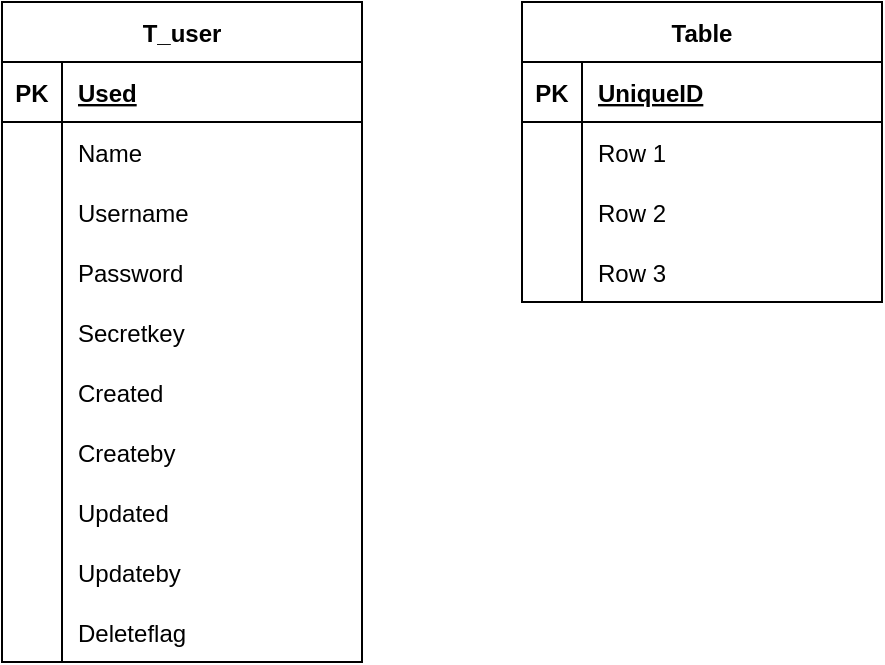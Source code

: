 <mxfile version="20.8.23" type="github">
  <diagram name="Page-1" id="MZh4p-Z-4yM5l80RP0sO">
    <mxGraphModel dx="1505" dy="1150" grid="1" gridSize="10" guides="1" tooltips="1" connect="1" arrows="1" fold="1" page="1" pageScale="1" pageWidth="827" pageHeight="1169" math="0" shadow="0">
      <root>
        <mxCell id="0" />
        <mxCell id="1" parent="0" />
        <mxCell id="DbHxo4Zw4LfSxY6kHCiZ-71" value="Table" style="shape=table;startSize=30;container=1;collapsible=1;childLayout=tableLayout;fixedRows=1;rowLines=0;fontStyle=1;align=center;resizeLast=1;" vertex="1" parent="1">
          <mxGeometry x="370" y="90" width="180" height="150" as="geometry">
            <mxRectangle x="740" y="290" width="70" height="30" as="alternateBounds" />
          </mxGeometry>
        </mxCell>
        <mxCell id="DbHxo4Zw4LfSxY6kHCiZ-72" value="" style="shape=tableRow;horizontal=0;startSize=0;swimlaneHead=0;swimlaneBody=0;fillColor=none;collapsible=0;dropTarget=0;points=[[0,0.5],[1,0.5]];portConstraint=eastwest;top=0;left=0;right=0;bottom=1;" vertex="1" parent="DbHxo4Zw4LfSxY6kHCiZ-71">
          <mxGeometry y="30" width="180" height="30" as="geometry" />
        </mxCell>
        <mxCell id="DbHxo4Zw4LfSxY6kHCiZ-73" value="PK" style="shape=partialRectangle;connectable=0;fillColor=none;top=0;left=0;bottom=0;right=0;fontStyle=1;overflow=hidden;" vertex="1" parent="DbHxo4Zw4LfSxY6kHCiZ-72">
          <mxGeometry width="30" height="30" as="geometry">
            <mxRectangle width="30" height="30" as="alternateBounds" />
          </mxGeometry>
        </mxCell>
        <mxCell id="DbHxo4Zw4LfSxY6kHCiZ-74" value="UniqueID" style="shape=partialRectangle;connectable=0;fillColor=none;top=0;left=0;bottom=0;right=0;align=left;spacingLeft=6;fontStyle=5;overflow=hidden;" vertex="1" parent="DbHxo4Zw4LfSxY6kHCiZ-72">
          <mxGeometry x="30" width="150" height="30" as="geometry">
            <mxRectangle width="150" height="30" as="alternateBounds" />
          </mxGeometry>
        </mxCell>
        <mxCell id="DbHxo4Zw4LfSxY6kHCiZ-75" value="" style="shape=tableRow;horizontal=0;startSize=0;swimlaneHead=0;swimlaneBody=0;fillColor=none;collapsible=0;dropTarget=0;points=[[0,0.5],[1,0.5]];portConstraint=eastwest;top=0;left=0;right=0;bottom=0;" vertex="1" parent="DbHxo4Zw4LfSxY6kHCiZ-71">
          <mxGeometry y="60" width="180" height="30" as="geometry" />
        </mxCell>
        <mxCell id="DbHxo4Zw4LfSxY6kHCiZ-76" value="" style="shape=partialRectangle;connectable=0;fillColor=none;top=0;left=0;bottom=0;right=0;editable=1;overflow=hidden;" vertex="1" parent="DbHxo4Zw4LfSxY6kHCiZ-75">
          <mxGeometry width="30" height="30" as="geometry">
            <mxRectangle width="30" height="30" as="alternateBounds" />
          </mxGeometry>
        </mxCell>
        <mxCell id="DbHxo4Zw4LfSxY6kHCiZ-77" value="Row 1" style="shape=partialRectangle;connectable=0;fillColor=none;top=0;left=0;bottom=0;right=0;align=left;spacingLeft=6;overflow=hidden;" vertex="1" parent="DbHxo4Zw4LfSxY6kHCiZ-75">
          <mxGeometry x="30" width="150" height="30" as="geometry">
            <mxRectangle width="150" height="30" as="alternateBounds" />
          </mxGeometry>
        </mxCell>
        <mxCell id="DbHxo4Zw4LfSxY6kHCiZ-78" value="" style="shape=tableRow;horizontal=0;startSize=0;swimlaneHead=0;swimlaneBody=0;fillColor=none;collapsible=0;dropTarget=0;points=[[0,0.5],[1,0.5]];portConstraint=eastwest;top=0;left=0;right=0;bottom=0;" vertex="1" parent="DbHxo4Zw4LfSxY6kHCiZ-71">
          <mxGeometry y="90" width="180" height="30" as="geometry" />
        </mxCell>
        <mxCell id="DbHxo4Zw4LfSxY6kHCiZ-79" value="" style="shape=partialRectangle;connectable=0;fillColor=none;top=0;left=0;bottom=0;right=0;editable=1;overflow=hidden;" vertex="1" parent="DbHxo4Zw4LfSxY6kHCiZ-78">
          <mxGeometry width="30" height="30" as="geometry">
            <mxRectangle width="30" height="30" as="alternateBounds" />
          </mxGeometry>
        </mxCell>
        <mxCell id="DbHxo4Zw4LfSxY6kHCiZ-80" value="Row 2" style="shape=partialRectangle;connectable=0;fillColor=none;top=0;left=0;bottom=0;right=0;align=left;spacingLeft=6;overflow=hidden;" vertex="1" parent="DbHxo4Zw4LfSxY6kHCiZ-78">
          <mxGeometry x="30" width="150" height="30" as="geometry">
            <mxRectangle width="150" height="30" as="alternateBounds" />
          </mxGeometry>
        </mxCell>
        <mxCell id="DbHxo4Zw4LfSxY6kHCiZ-81" value="" style="shape=tableRow;horizontal=0;startSize=0;swimlaneHead=0;swimlaneBody=0;fillColor=none;collapsible=0;dropTarget=0;points=[[0,0.5],[1,0.5]];portConstraint=eastwest;top=0;left=0;right=0;bottom=0;" vertex="1" parent="DbHxo4Zw4LfSxY6kHCiZ-71">
          <mxGeometry y="120" width="180" height="30" as="geometry" />
        </mxCell>
        <mxCell id="DbHxo4Zw4LfSxY6kHCiZ-82" value="" style="shape=partialRectangle;connectable=0;fillColor=none;top=0;left=0;bottom=0;right=0;editable=1;overflow=hidden;" vertex="1" parent="DbHxo4Zw4LfSxY6kHCiZ-81">
          <mxGeometry width="30" height="30" as="geometry">
            <mxRectangle width="30" height="30" as="alternateBounds" />
          </mxGeometry>
        </mxCell>
        <mxCell id="DbHxo4Zw4LfSxY6kHCiZ-83" value="Row 3" style="shape=partialRectangle;connectable=0;fillColor=none;top=0;left=0;bottom=0;right=0;align=left;spacingLeft=6;overflow=hidden;" vertex="1" parent="DbHxo4Zw4LfSxY6kHCiZ-81">
          <mxGeometry x="30" width="150" height="30" as="geometry">
            <mxRectangle width="150" height="30" as="alternateBounds" />
          </mxGeometry>
        </mxCell>
        <mxCell id="DbHxo4Zw4LfSxY6kHCiZ-115" value="T_user" style="shape=table;startSize=30;container=1;collapsible=1;childLayout=tableLayout;fixedRows=1;rowLines=0;fontStyle=1;align=center;resizeLast=1;" vertex="1" parent="1">
          <mxGeometry x="110" y="90" width="180" height="330" as="geometry" />
        </mxCell>
        <mxCell id="DbHxo4Zw4LfSxY6kHCiZ-116" value="" style="shape=tableRow;horizontal=0;startSize=0;swimlaneHead=0;swimlaneBody=0;fillColor=none;collapsible=0;dropTarget=0;points=[[0,0.5],[1,0.5]];portConstraint=eastwest;top=0;left=0;right=0;bottom=1;" vertex="1" parent="DbHxo4Zw4LfSxY6kHCiZ-115">
          <mxGeometry y="30" width="180" height="30" as="geometry" />
        </mxCell>
        <mxCell id="DbHxo4Zw4LfSxY6kHCiZ-117" value="PK" style="shape=partialRectangle;connectable=0;fillColor=none;top=0;left=0;bottom=0;right=0;fontStyle=1;overflow=hidden;" vertex="1" parent="DbHxo4Zw4LfSxY6kHCiZ-116">
          <mxGeometry width="30" height="30" as="geometry">
            <mxRectangle width="30" height="30" as="alternateBounds" />
          </mxGeometry>
        </mxCell>
        <mxCell id="DbHxo4Zw4LfSxY6kHCiZ-118" value="Used" style="shape=partialRectangle;connectable=0;fillColor=none;top=0;left=0;bottom=0;right=0;align=left;spacingLeft=6;fontStyle=5;overflow=hidden;" vertex="1" parent="DbHxo4Zw4LfSxY6kHCiZ-116">
          <mxGeometry x="30" width="150" height="30" as="geometry">
            <mxRectangle width="150" height="30" as="alternateBounds" />
          </mxGeometry>
        </mxCell>
        <mxCell id="DbHxo4Zw4LfSxY6kHCiZ-119" value="" style="shape=tableRow;horizontal=0;startSize=0;swimlaneHead=0;swimlaneBody=0;fillColor=none;collapsible=0;dropTarget=0;points=[[0,0.5],[1,0.5]];portConstraint=eastwest;top=0;left=0;right=0;bottom=0;" vertex="1" parent="DbHxo4Zw4LfSxY6kHCiZ-115">
          <mxGeometry y="60" width="180" height="30" as="geometry" />
        </mxCell>
        <mxCell id="DbHxo4Zw4LfSxY6kHCiZ-120" value="" style="shape=partialRectangle;connectable=0;fillColor=none;top=0;left=0;bottom=0;right=0;editable=1;overflow=hidden;" vertex="1" parent="DbHxo4Zw4LfSxY6kHCiZ-119">
          <mxGeometry width="30" height="30" as="geometry">
            <mxRectangle width="30" height="30" as="alternateBounds" />
          </mxGeometry>
        </mxCell>
        <mxCell id="DbHxo4Zw4LfSxY6kHCiZ-121" value="Name" style="shape=partialRectangle;connectable=0;fillColor=none;top=0;left=0;bottom=0;right=0;align=left;spacingLeft=6;overflow=hidden;" vertex="1" parent="DbHxo4Zw4LfSxY6kHCiZ-119">
          <mxGeometry x="30" width="150" height="30" as="geometry">
            <mxRectangle width="150" height="30" as="alternateBounds" />
          </mxGeometry>
        </mxCell>
        <mxCell id="DbHxo4Zw4LfSxY6kHCiZ-122" value="" style="shape=tableRow;horizontal=0;startSize=0;swimlaneHead=0;swimlaneBody=0;fillColor=none;collapsible=0;dropTarget=0;points=[[0,0.5],[1,0.5]];portConstraint=eastwest;top=0;left=0;right=0;bottom=0;" vertex="1" parent="DbHxo4Zw4LfSxY6kHCiZ-115">
          <mxGeometry y="90" width="180" height="30" as="geometry" />
        </mxCell>
        <mxCell id="DbHxo4Zw4LfSxY6kHCiZ-123" value="" style="shape=partialRectangle;connectable=0;fillColor=none;top=0;left=0;bottom=0;right=0;editable=1;overflow=hidden;" vertex="1" parent="DbHxo4Zw4LfSxY6kHCiZ-122">
          <mxGeometry width="30" height="30" as="geometry">
            <mxRectangle width="30" height="30" as="alternateBounds" />
          </mxGeometry>
        </mxCell>
        <mxCell id="DbHxo4Zw4LfSxY6kHCiZ-124" value="Username" style="shape=partialRectangle;connectable=0;fillColor=none;top=0;left=0;bottom=0;right=0;align=left;spacingLeft=6;overflow=hidden;" vertex="1" parent="DbHxo4Zw4LfSxY6kHCiZ-122">
          <mxGeometry x="30" width="150" height="30" as="geometry">
            <mxRectangle width="150" height="30" as="alternateBounds" />
          </mxGeometry>
        </mxCell>
        <mxCell id="DbHxo4Zw4LfSxY6kHCiZ-125" value="" style="shape=tableRow;horizontal=0;startSize=0;swimlaneHead=0;swimlaneBody=0;fillColor=none;collapsible=0;dropTarget=0;points=[[0,0.5],[1,0.5]];portConstraint=eastwest;top=0;left=0;right=0;bottom=0;" vertex="1" parent="DbHxo4Zw4LfSxY6kHCiZ-115">
          <mxGeometry y="120" width="180" height="30" as="geometry" />
        </mxCell>
        <mxCell id="DbHxo4Zw4LfSxY6kHCiZ-126" value="" style="shape=partialRectangle;connectable=0;fillColor=none;top=0;left=0;bottom=0;right=0;editable=1;overflow=hidden;" vertex="1" parent="DbHxo4Zw4LfSxY6kHCiZ-125">
          <mxGeometry width="30" height="30" as="geometry">
            <mxRectangle width="30" height="30" as="alternateBounds" />
          </mxGeometry>
        </mxCell>
        <mxCell id="DbHxo4Zw4LfSxY6kHCiZ-127" value="Password" style="shape=partialRectangle;connectable=0;fillColor=none;top=0;left=0;bottom=0;right=0;align=left;spacingLeft=6;overflow=hidden;" vertex="1" parent="DbHxo4Zw4LfSxY6kHCiZ-125">
          <mxGeometry x="30" width="150" height="30" as="geometry">
            <mxRectangle width="150" height="30" as="alternateBounds" />
          </mxGeometry>
        </mxCell>
        <mxCell id="DbHxo4Zw4LfSxY6kHCiZ-128" value="" style="shape=tableRow;horizontal=0;startSize=0;swimlaneHead=0;swimlaneBody=0;fillColor=none;collapsible=0;dropTarget=0;points=[[0,0.5],[1,0.5]];portConstraint=eastwest;top=0;left=0;right=0;bottom=0;" vertex="1" parent="DbHxo4Zw4LfSxY6kHCiZ-115">
          <mxGeometry y="150" width="180" height="30" as="geometry" />
        </mxCell>
        <mxCell id="DbHxo4Zw4LfSxY6kHCiZ-129" value="" style="shape=partialRectangle;connectable=0;fillColor=none;top=0;left=0;bottom=0;right=0;editable=1;overflow=hidden;" vertex="1" parent="DbHxo4Zw4LfSxY6kHCiZ-128">
          <mxGeometry width="30" height="30" as="geometry">
            <mxRectangle width="30" height="30" as="alternateBounds" />
          </mxGeometry>
        </mxCell>
        <mxCell id="DbHxo4Zw4LfSxY6kHCiZ-130" value="Secretkey" style="shape=partialRectangle;connectable=0;fillColor=none;top=0;left=0;bottom=0;right=0;align=left;spacingLeft=6;overflow=hidden;" vertex="1" parent="DbHxo4Zw4LfSxY6kHCiZ-128">
          <mxGeometry x="30" width="150" height="30" as="geometry">
            <mxRectangle width="150" height="30" as="alternateBounds" />
          </mxGeometry>
        </mxCell>
        <mxCell id="DbHxo4Zw4LfSxY6kHCiZ-131" value="" style="shape=tableRow;horizontal=0;startSize=0;swimlaneHead=0;swimlaneBody=0;fillColor=none;collapsible=0;dropTarget=0;points=[[0,0.5],[1,0.5]];portConstraint=eastwest;top=0;left=0;right=0;bottom=0;" vertex="1" parent="DbHxo4Zw4LfSxY6kHCiZ-115">
          <mxGeometry y="180" width="180" height="30" as="geometry" />
        </mxCell>
        <mxCell id="DbHxo4Zw4LfSxY6kHCiZ-132" value="" style="shape=partialRectangle;connectable=0;fillColor=none;top=0;left=0;bottom=0;right=0;editable=1;overflow=hidden;" vertex="1" parent="DbHxo4Zw4LfSxY6kHCiZ-131">
          <mxGeometry width="30" height="30" as="geometry">
            <mxRectangle width="30" height="30" as="alternateBounds" />
          </mxGeometry>
        </mxCell>
        <mxCell id="DbHxo4Zw4LfSxY6kHCiZ-133" value="Created" style="shape=partialRectangle;connectable=0;fillColor=none;top=0;left=0;bottom=0;right=0;align=left;spacingLeft=6;overflow=hidden;" vertex="1" parent="DbHxo4Zw4LfSxY6kHCiZ-131">
          <mxGeometry x="30" width="150" height="30" as="geometry">
            <mxRectangle width="150" height="30" as="alternateBounds" />
          </mxGeometry>
        </mxCell>
        <mxCell id="DbHxo4Zw4LfSxY6kHCiZ-134" value="" style="shape=tableRow;horizontal=0;startSize=0;swimlaneHead=0;swimlaneBody=0;fillColor=none;collapsible=0;dropTarget=0;points=[[0,0.5],[1,0.5]];portConstraint=eastwest;top=0;left=0;right=0;bottom=0;" vertex="1" parent="DbHxo4Zw4LfSxY6kHCiZ-115">
          <mxGeometry y="210" width="180" height="30" as="geometry" />
        </mxCell>
        <mxCell id="DbHxo4Zw4LfSxY6kHCiZ-135" value="" style="shape=partialRectangle;connectable=0;fillColor=none;top=0;left=0;bottom=0;right=0;editable=1;overflow=hidden;" vertex="1" parent="DbHxo4Zw4LfSxY6kHCiZ-134">
          <mxGeometry width="30" height="30" as="geometry">
            <mxRectangle width="30" height="30" as="alternateBounds" />
          </mxGeometry>
        </mxCell>
        <mxCell id="DbHxo4Zw4LfSxY6kHCiZ-136" value="Createby" style="shape=partialRectangle;connectable=0;fillColor=none;top=0;left=0;bottom=0;right=0;align=left;spacingLeft=6;overflow=hidden;" vertex="1" parent="DbHxo4Zw4LfSxY6kHCiZ-134">
          <mxGeometry x="30" width="150" height="30" as="geometry">
            <mxRectangle width="150" height="30" as="alternateBounds" />
          </mxGeometry>
        </mxCell>
        <mxCell id="DbHxo4Zw4LfSxY6kHCiZ-137" value="" style="shape=tableRow;horizontal=0;startSize=0;swimlaneHead=0;swimlaneBody=0;fillColor=none;collapsible=0;dropTarget=0;points=[[0,0.5],[1,0.5]];portConstraint=eastwest;top=0;left=0;right=0;bottom=0;" vertex="1" parent="DbHxo4Zw4LfSxY6kHCiZ-115">
          <mxGeometry y="240" width="180" height="30" as="geometry" />
        </mxCell>
        <mxCell id="DbHxo4Zw4LfSxY6kHCiZ-138" value="" style="shape=partialRectangle;connectable=0;fillColor=none;top=0;left=0;bottom=0;right=0;editable=1;overflow=hidden;" vertex="1" parent="DbHxo4Zw4LfSxY6kHCiZ-137">
          <mxGeometry width="30" height="30" as="geometry">
            <mxRectangle width="30" height="30" as="alternateBounds" />
          </mxGeometry>
        </mxCell>
        <mxCell id="DbHxo4Zw4LfSxY6kHCiZ-139" value="Updated" style="shape=partialRectangle;connectable=0;fillColor=none;top=0;left=0;bottom=0;right=0;align=left;spacingLeft=6;overflow=hidden;" vertex="1" parent="DbHxo4Zw4LfSxY6kHCiZ-137">
          <mxGeometry x="30" width="150" height="30" as="geometry">
            <mxRectangle width="150" height="30" as="alternateBounds" />
          </mxGeometry>
        </mxCell>
        <mxCell id="DbHxo4Zw4LfSxY6kHCiZ-140" value="" style="shape=tableRow;horizontal=0;startSize=0;swimlaneHead=0;swimlaneBody=0;fillColor=none;collapsible=0;dropTarget=0;points=[[0,0.5],[1,0.5]];portConstraint=eastwest;top=0;left=0;right=0;bottom=0;" vertex="1" parent="DbHxo4Zw4LfSxY6kHCiZ-115">
          <mxGeometry y="270" width="180" height="30" as="geometry" />
        </mxCell>
        <mxCell id="DbHxo4Zw4LfSxY6kHCiZ-141" value="" style="shape=partialRectangle;connectable=0;fillColor=none;top=0;left=0;bottom=0;right=0;editable=1;overflow=hidden;" vertex="1" parent="DbHxo4Zw4LfSxY6kHCiZ-140">
          <mxGeometry width="30" height="30" as="geometry">
            <mxRectangle width="30" height="30" as="alternateBounds" />
          </mxGeometry>
        </mxCell>
        <mxCell id="DbHxo4Zw4LfSxY6kHCiZ-142" value="Updateby" style="shape=partialRectangle;connectable=0;fillColor=none;top=0;left=0;bottom=0;right=0;align=left;spacingLeft=6;overflow=hidden;" vertex="1" parent="DbHxo4Zw4LfSxY6kHCiZ-140">
          <mxGeometry x="30" width="150" height="30" as="geometry">
            <mxRectangle width="150" height="30" as="alternateBounds" />
          </mxGeometry>
        </mxCell>
        <mxCell id="DbHxo4Zw4LfSxY6kHCiZ-143" value="" style="shape=tableRow;horizontal=0;startSize=0;swimlaneHead=0;swimlaneBody=0;fillColor=none;collapsible=0;dropTarget=0;points=[[0,0.5],[1,0.5]];portConstraint=eastwest;top=0;left=0;right=0;bottom=0;" vertex="1" parent="DbHxo4Zw4LfSxY6kHCiZ-115">
          <mxGeometry y="300" width="180" height="30" as="geometry" />
        </mxCell>
        <mxCell id="DbHxo4Zw4LfSxY6kHCiZ-144" value="" style="shape=partialRectangle;connectable=0;fillColor=none;top=0;left=0;bottom=0;right=0;editable=1;overflow=hidden;" vertex="1" parent="DbHxo4Zw4LfSxY6kHCiZ-143">
          <mxGeometry width="30" height="30" as="geometry">
            <mxRectangle width="30" height="30" as="alternateBounds" />
          </mxGeometry>
        </mxCell>
        <mxCell id="DbHxo4Zw4LfSxY6kHCiZ-145" value="Deleteflag" style="shape=partialRectangle;connectable=0;fillColor=none;top=0;left=0;bottom=0;right=0;align=left;spacingLeft=6;overflow=hidden;" vertex="1" parent="DbHxo4Zw4LfSxY6kHCiZ-143">
          <mxGeometry x="30" width="150" height="30" as="geometry">
            <mxRectangle width="150" height="30" as="alternateBounds" />
          </mxGeometry>
        </mxCell>
      </root>
    </mxGraphModel>
  </diagram>
</mxfile>
